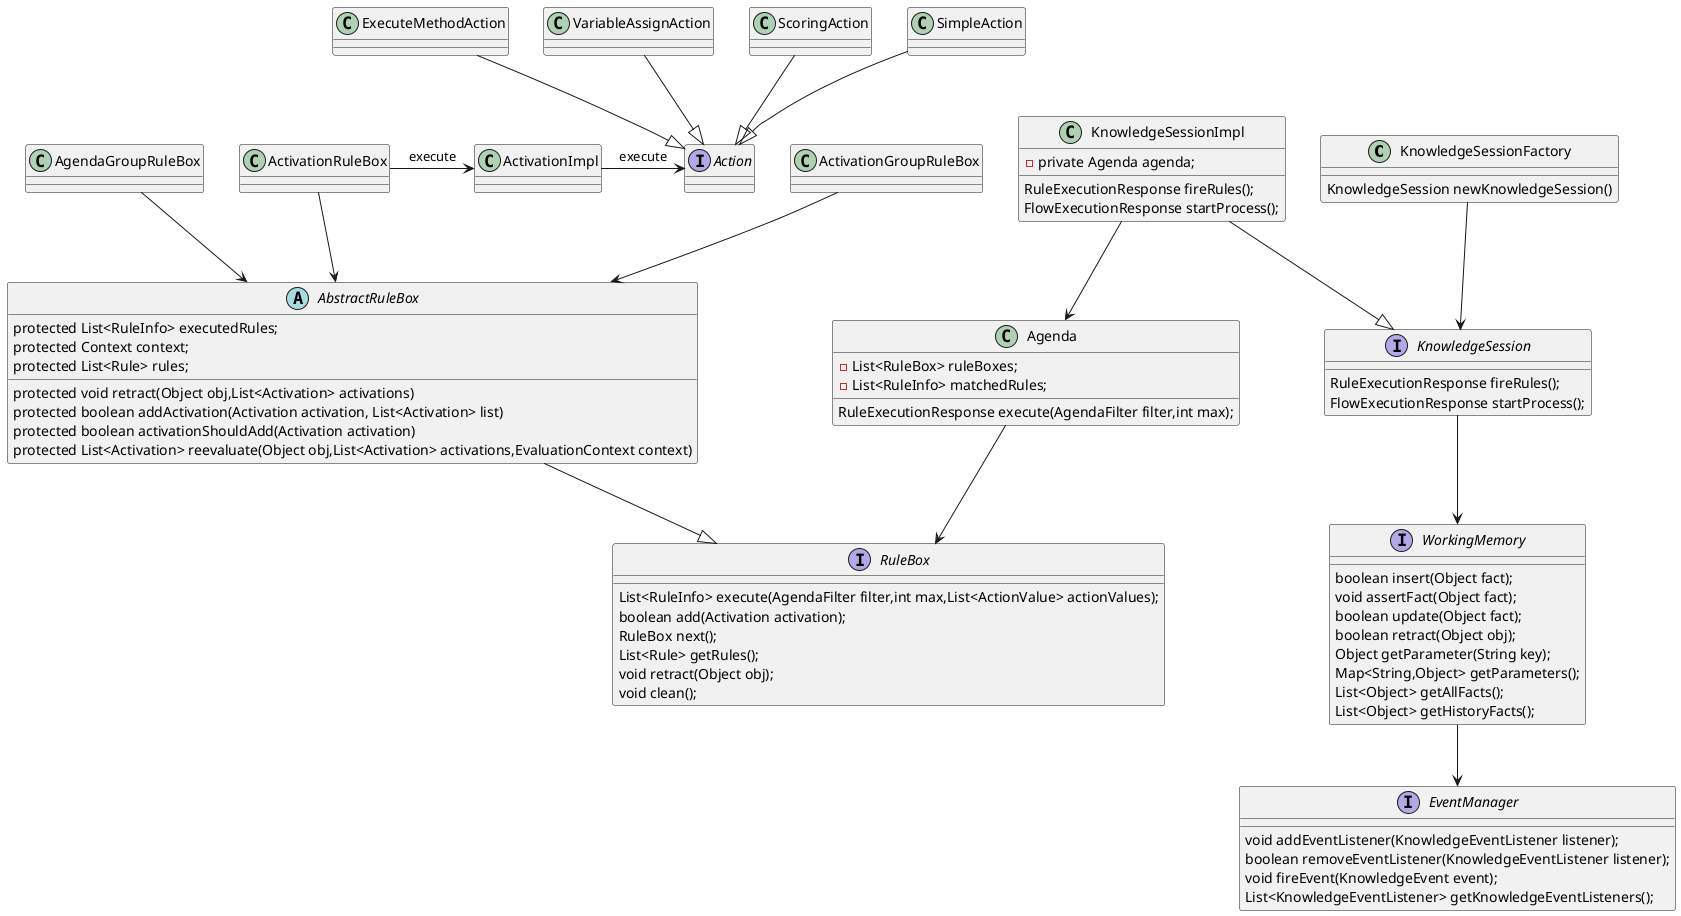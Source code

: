 @startuml
class KnowledgeSessionFactory{
  KnowledgeSession newKnowledgeSession()
}

interface EventManager{
    void addEventListener(KnowledgeEventListener listener);
	boolean removeEventListener(KnowledgeEventListener listener);
	void fireEvent(KnowledgeEvent event);
	List<KnowledgeEventListener> getKnowledgeEventListeners();
}

interface WorkingMemory{
    boolean insert(Object fact);
	void assertFact(Object fact);
	boolean update(Object fact);
	boolean retract(Object obj);
	Object getParameter(String key);
	Map<String,Object> getParameters();
	List<Object> getAllFacts();
	List<Object> getHistoryFacts();
}

interface KnowledgeSession{
    RuleExecutionResponse fireRules();
    FlowExecutionResponse startProcess();
}
class KnowledgeSessionImpl{
    -private Agenda agenda;
    RuleExecutionResponse fireRules();
    FlowExecutionResponse startProcess();
}
class Agenda{
 - List<RuleBox> ruleBoxes;
 - List<RuleInfo> matchedRules;
 RuleExecutionResponse execute(AgendaFilter filter,int max);
}

interface RuleBox{
	List<RuleInfo> execute(AgendaFilter filter,int max,List<ActionValue> actionValues);
	boolean add(Activation activation);
	RuleBox next();
	List<Rule> getRules();
	void retract(Object obj);
	void clean();
}

Abstract class AbstractRuleBox{
    protected List<RuleInfo> executedRules;
	protected Context context;
	protected List<Rule> rules;

	protected void retract(Object obj,List<Activation> activations)
	protected boolean addActivation(Activation activation, List<Activation> list)
	protected boolean activationShouldAdd(Activation activation)
	protected List<Activation> reevaluate(Object obj,List<Activation> activations,EvaluationContext context)
}

class ActivationGroupRuleBox{

}
class ActivationRuleBox{

}

class AgendaGroupRuleBox{

}
''' todo '''
'''interface KnowledgeEvent{
'''    KnowledgeSession getKnowledgeSession();
'''}

class ActivationImpl{
}

interface Action{

}

class ExecuteMethodAction{
}

KnowledgeSessionFactory --> KnowledgeSession
WorkingMemory -->EventManager
KnowledgeSession-->WorkingMemory
KnowledgeSessionImpl --|> KnowledgeSession
KnowledgeSessionImpl-->Agenda
Agenda-->RuleBox
AbstractRuleBox --|> RuleBox

ActivationGroupRuleBox --> AbstractRuleBox
ActivationRuleBox --> AbstractRuleBox
AgendaGroupRuleBox --> AbstractRuleBox

ActivationRuleBox->ActivationImpl :execute


ActivationImpl->Action :execute
'''action 实现类'''
ExecuteMethodAction --|> Action
VariableAssignAction --|> Action
ScoringAction --|> Action
SimpleAction --|> Action


@enduml